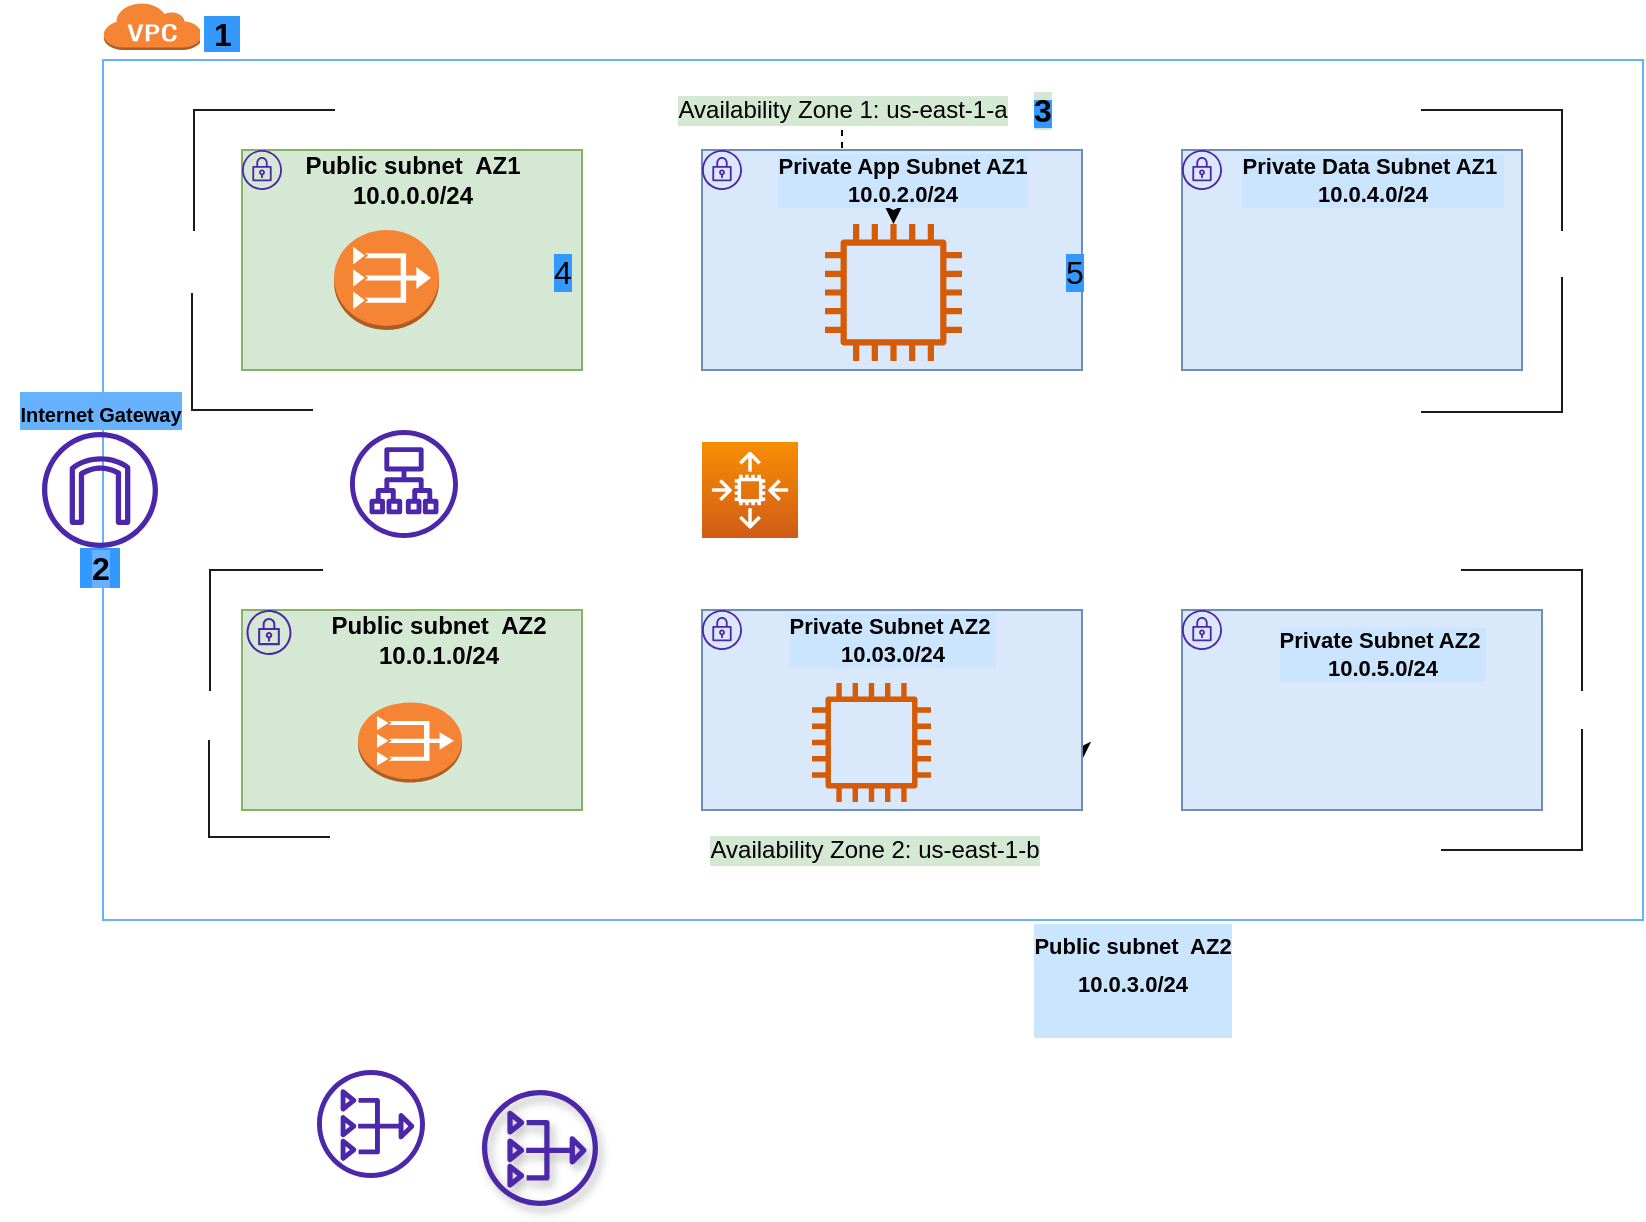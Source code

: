 <mxfile version="17.2.4" type="github">
  <diagram id="cOghUG_4-r9dNmQ5ab8V" name="Page-1">
    <mxGraphModel dx="1120" dy="1777" grid="1" gridSize="10" guides="1" tooltips="1" connect="1" arrows="1" fold="1" page="1" pageScale="1" pageWidth="850" pageHeight="1100" math="0" shadow="0">
      <root>
        <mxCell id="0" />
        <mxCell id="1" parent="0" />
        <mxCell id="YW9AKUPmVMG-buTFdsNI-2" value="" style="rounded=0;whiteSpace=wrap;html=1;fillColor=#FFFFFF;strokeColor=#66B2FF;shadow=0;glass=0;sketch=0;fontStyle=1;labelBackgroundColor=#A9C4EB;" vertex="1" parent="1">
          <mxGeometry x="70.5" y="25" width="770" height="430" as="geometry" />
        </mxCell>
        <mxCell id="YW9AKUPmVMG-buTFdsNI-3" value="" style="rounded=0;whiteSpace=wrap;html=1;fillColor=#d5e8d4;strokeColor=#82b366;" vertex="1" parent="1">
          <mxGeometry x="140" y="70" width="170" height="110" as="geometry" />
        </mxCell>
        <mxCell id="YW9AKUPmVMG-buTFdsNI-4" value="" style="rounded=0;whiteSpace=wrap;html=1;fillColor=#dae8fc;strokeColor=#6c8ebf;" vertex="1" parent="1">
          <mxGeometry x="370" y="70" width="190" height="110" as="geometry" />
        </mxCell>
        <mxCell id="YW9AKUPmVMG-buTFdsNI-5" value="" style="rounded=0;whiteSpace=wrap;html=1;fillColor=#dae8fc;strokeColor=#6c8ebf;" vertex="1" parent="1">
          <mxGeometry x="610" y="70" width="170" height="110" as="geometry" />
        </mxCell>
        <mxCell id="YW9AKUPmVMG-buTFdsNI-12" style="edgeStyle=orthogonalEdgeStyle;rounded=0;orthogonalLoop=1;jettySize=auto;html=1;exitX=1;exitY=0.5;exitDx=0;exitDy=0;entryX=1;entryY=0.75;entryDx=0;entryDy=0;" edge="1" parent="1" source="YW9AKUPmVMG-buTFdsNI-6" target="YW9AKUPmVMG-buTFdsNI-6">
          <mxGeometry relative="1" as="geometry">
            <Array as="points">
              <mxPoint x="510" y="310" />
              <mxPoint x="510" y="310" />
            </Array>
          </mxGeometry>
        </mxCell>
        <mxCell id="YW9AKUPmVMG-buTFdsNI-6" value="" style="rounded=0;whiteSpace=wrap;html=1;fillColor=#dae8fc;strokeColor=#6c8ebf;" vertex="1" parent="1">
          <mxGeometry x="370" y="300" width="190" height="100" as="geometry" />
        </mxCell>
        <mxCell id="YW9AKUPmVMG-buTFdsNI-7" value="" style="rounded=0;whiteSpace=wrap;html=1;fillColor=#d5e8d4;strokeColor=#82b366;" vertex="1" parent="1">
          <mxGeometry x="140" y="300" width="170" height="100" as="geometry" />
        </mxCell>
        <mxCell id="YW9AKUPmVMG-buTFdsNI-8" value="" style="rounded=0;whiteSpace=wrap;html=1;fillColor=#dae8fc;strokeColor=#6c8ebf;" vertex="1" parent="1">
          <mxGeometry x="610" y="300" width="180" height="100" as="geometry" />
        </mxCell>
        <mxCell id="YW9AKUPmVMG-buTFdsNI-11" value="" style="sketch=0;points=[[0,0,0],[0.25,0,0],[0.5,0,0],[0.75,0,0],[1,0,0],[0,1,0],[0.25,1,0],[0.5,1,0],[0.75,1,0],[1,1,0],[0,0.25,0],[0,0.5,0],[0,0.75,0],[1,0.25,0],[1,0.5,0],[1,0.75,0]];outlineConnect=0;fontColor=#232F3E;gradientColor=#F78E04;gradientDirection=north;fillColor=#D05C17;strokeColor=#ffffff;dashed=0;verticalLabelPosition=bottom;verticalAlign=top;align=center;html=1;fontSize=12;fontStyle=0;aspect=fixed;shape=mxgraph.aws4.resourceIcon;resIcon=mxgraph.aws4.auto_scaling2;" vertex="1" parent="1">
          <mxGeometry x="370" y="216" width="48" height="48" as="geometry" />
        </mxCell>
        <mxCell id="YW9AKUPmVMG-buTFdsNI-13" value="" style="sketch=0;outlineConnect=0;fontColor=#232F3E;gradientColor=none;fillColor=#4D27AA;strokeColor=none;dashed=0;verticalLabelPosition=bottom;verticalAlign=top;align=center;html=1;fontSize=12;fontStyle=0;aspect=fixed;pointerEvents=1;shape=mxgraph.aws4.internet_gateway;" vertex="1" parent="1">
          <mxGeometry x="40" y="211" width="58" height="58" as="geometry" />
        </mxCell>
        <mxCell id="YW9AKUPmVMG-buTFdsNI-14" value="" style="sketch=0;outlineConnect=0;fontColor=#232F3E;gradientColor=none;fillColor=#4D27AA;strokeColor=none;dashed=0;verticalLabelPosition=bottom;verticalAlign=top;align=center;html=1;fontSize=12;fontStyle=0;aspect=fixed;pointerEvents=1;shape=mxgraph.aws4.nat_gateway;" vertex="1" parent="1">
          <mxGeometry x="177.5" y="530" width="54" height="54" as="geometry" />
        </mxCell>
        <mxCell id="YW9AKUPmVMG-buTFdsNI-15" value="" style="sketch=0;outlineConnect=0;fontColor=#232F3E;gradientColor=none;fillColor=#4D27AA;strokeColor=none;dashed=0;verticalLabelPosition=bottom;verticalAlign=top;align=center;html=1;fontSize=12;fontStyle=0;aspect=fixed;pointerEvents=1;shape=mxgraph.aws4.nat_gateway;shadow=1;" vertex="1" parent="1">
          <mxGeometry x="260" y="540" width="58" height="58" as="geometry" />
        </mxCell>
        <mxCell id="YW9AKUPmVMG-buTFdsNI-16" value="" style="sketch=0;outlineConnect=0;fontColor=#232F3E;gradientColor=none;fillColor=#4D27AA;strokeColor=none;dashed=0;verticalLabelPosition=bottom;verticalAlign=top;align=center;html=1;fontSize=12;fontStyle=0;aspect=fixed;pointerEvents=1;shape=mxgraph.aws4.application_load_balancer;" vertex="1" parent="1">
          <mxGeometry x="194" y="210" width="54" height="54" as="geometry" />
        </mxCell>
        <mxCell id="YW9AKUPmVMG-buTFdsNI-17" style="edgeStyle=orthogonalEdgeStyle;rounded=0;orthogonalLoop=1;jettySize=auto;html=1;exitX=0;exitY=0;exitDx=0;exitDy=0;dashed=1;" edge="1" parent="1" source="YW9AKUPmVMG-buTFdsNI-2" target="YW9AKUPmVMG-buTFdsNI-2">
          <mxGeometry relative="1" as="geometry">
            <Array as="points">
              <mxPoint x="830" y="150" />
              <mxPoint x="830" y="150" />
            </Array>
          </mxGeometry>
        </mxCell>
        <mxCell id="YW9AKUPmVMG-buTFdsNI-21" value="" style="shape=partialRectangle;whiteSpace=wrap;html=1;bottom=0;right=0;fillColor=none;rounded=0;shadow=0;glass=0;sketch=0;strokeColor=#1A1A1A;" vertex="1" parent="1">
          <mxGeometry x="116" y="50" width="70" height="60" as="geometry" />
        </mxCell>
        <mxCell id="YW9AKUPmVMG-buTFdsNI-22" value="" style="shape=partialRectangle;whiteSpace=wrap;html=1;top=0;left=0;fillColor=none;rounded=0;shadow=0;glass=0;sketch=0;strokeColor=#1A1A1A;" vertex="1" parent="1">
          <mxGeometry x="730" y="134" width="70" height="67" as="geometry" />
        </mxCell>
        <mxCell id="YW9AKUPmVMG-buTFdsNI-23" value="" style="shape=partialRectangle;whiteSpace=wrap;html=1;top=0;left=0;fillColor=none;rounded=0;shadow=0;glass=0;sketch=0;strokeColor=#1A1A1A;rotation=0;" vertex="1" parent="1">
          <mxGeometry x="740" y="360" width="70" height="60" as="geometry" />
        </mxCell>
        <mxCell id="YW9AKUPmVMG-buTFdsNI-24" value="" style="shape=partialRectangle;whiteSpace=wrap;html=1;top=0;left=0;fillColor=none;rounded=0;shadow=0;glass=0;sketch=0;strokeColor=#1A1A1A;rotation=90;" vertex="1" parent="1">
          <mxGeometry x="116" y="141" width="58" height="60" as="geometry" />
        </mxCell>
        <mxCell id="YW9AKUPmVMG-buTFdsNI-28" value="" style="shape=partialRectangle;whiteSpace=wrap;html=1;bottom=0;right=0;fillColor=none;rounded=0;shadow=0;glass=0;sketch=0;strokeColor=#1A1A1A;rotation=90;" vertex="1" parent="1">
          <mxGeometry x="735" y="45" width="60" height="70" as="geometry" />
        </mxCell>
        <mxCell id="YW9AKUPmVMG-buTFdsNI-29" value="" style="shape=partialRectangle;whiteSpace=wrap;html=1;bottom=0;right=0;fillColor=none;rounded=0;shadow=0;glass=0;sketch=0;strokeColor=#1A1A1A;" vertex="1" parent="1">
          <mxGeometry x="124" y="280" width="56" height="60" as="geometry" />
        </mxCell>
        <mxCell id="YW9AKUPmVMG-buTFdsNI-30" value="" style="shape=partialRectangle;whiteSpace=wrap;html=1;top=0;left=0;fillColor=none;rounded=0;shadow=0;glass=0;sketch=0;strokeColor=#1A1A1A;rotation=-90;" vertex="1" parent="1">
          <mxGeometry x="750" y="280" width="60" height="60" as="geometry" />
        </mxCell>
        <mxCell id="YW9AKUPmVMG-buTFdsNI-31" value="" style="shape=partialRectangle;whiteSpace=wrap;html=1;bottom=0;right=0;fillColor=none;rounded=0;shadow=0;glass=0;sketch=0;strokeColor=#1A1A1A;rotation=-90;" vertex="1" parent="1">
          <mxGeometry x="129.5" y="359.5" width="48" height="60" as="geometry" />
        </mxCell>
        <mxCell id="YW9AKUPmVMG-buTFdsNI-32" value="" style="outlineConnect=0;dashed=0;verticalLabelPosition=bottom;verticalAlign=top;align=center;html=1;shape=mxgraph.aws3.vpc_nat_gateway;fillColor=#F58534;gradientColor=none;rounded=0;shadow=0;glass=0;sketch=0;strokeColor=#1A1A1A;" vertex="1" parent="1">
          <mxGeometry x="186" y="110" width="52.5" height="50" as="geometry" />
        </mxCell>
        <mxCell id="YW9AKUPmVMG-buTFdsNI-33" value="" style="outlineConnect=0;dashed=0;verticalLabelPosition=bottom;verticalAlign=top;align=center;html=1;shape=mxgraph.aws3.vpc_nat_gateway;fillColor=#F58534;gradientColor=none;rounded=0;shadow=0;glass=0;sketch=0;strokeColor=#1A1A1A;" vertex="1" parent="1">
          <mxGeometry x="198" y="346.25" width="52" height="40" as="geometry" />
        </mxCell>
        <mxCell id="YW9AKUPmVMG-buTFdsNI-34" value="" style="outlineConnect=0;dashed=0;verticalLabelPosition=bottom;verticalAlign=top;align=center;html=1;shape=mxgraph.aws3.virtual_private_cloud;fillColor=#F58534;gradientColor=none;rounded=0;shadow=0;glass=0;sketch=0;strokeColor=#1A1A1A;" vertex="1" parent="1">
          <mxGeometry x="70.5" y="-4" width="49.5" height="24" as="geometry" />
        </mxCell>
        <mxCell id="YW9AKUPmVMG-buTFdsNI-35" value="&lt;b&gt;&lt;font style=&quot;font-size: 16px&quot;&gt;1&lt;/font&gt;&lt;/b&gt;" style="text;html=1;resizable=0;autosize=1;align=center;verticalAlign=middle;points=[];fillColor=#3399FF;strokeColor=#FFFFFF;rounded=0;shadow=0;glass=0;sketch=0;strokeWidth=2;" vertex="1" parent="1">
          <mxGeometry x="120" y="2" width="20" height="20" as="geometry" />
        </mxCell>
        <mxCell id="YW9AKUPmVMG-buTFdsNI-36" value="2" style="text;html=1;resizable=0;autosize=1;align=center;verticalAlign=middle;points=[];fillColor=#3399FF;strokeColor=none;rounded=0;shadow=0;glass=0;labelBackgroundColor=#66B2FF;sketch=0;fontSize=16;fontColor=#000000;gradientColor=none;fontStyle=1" vertex="1" parent="1">
          <mxGeometry x="59" y="269" width="20" height="20" as="geometry" />
        </mxCell>
        <mxCell id="YW9AKUPmVMG-buTFdsNI-37" value="&lt;font style=&quot;font-size: 10px&quot;&gt;&lt;b&gt;Internet Gateway&lt;/b&gt;&lt;/font&gt;" style="text;html=1;resizable=0;autosize=1;align=center;verticalAlign=middle;points=[];fillColor=none;strokeColor=none;rounded=0;shadow=0;glass=0;labelBackgroundColor=#66B2FF;sketch=0;fontSize=16;fontColor=#000000;" vertex="1" parent="1">
          <mxGeometry x="19" y="185" width="100" height="30" as="geometry" />
        </mxCell>
        <mxCell id="YW9AKUPmVMG-buTFdsNI-38" value="" style="sketch=0;outlineConnect=0;fontColor=#232F3E;gradientColor=none;fillColor=#4D27AA;strokeColor=none;dashed=0;verticalLabelPosition=bottom;verticalAlign=top;align=center;html=1;fontSize=12;fontStyle=0;aspect=fixed;pointerEvents=1;shape=mxgraph.aws4.vpn_gateway;rounded=0;shadow=0;glass=0;labelBackgroundColor=#66B2FF;" vertex="1" parent="1">
          <mxGeometry x="140" y="70" width="20" height="20" as="geometry" />
        </mxCell>
        <mxCell id="YW9AKUPmVMG-buTFdsNI-39" value="" style="sketch=0;outlineConnect=0;fontColor=#232F3E;gradientColor=none;fillColor=#4D27AA;strokeColor=none;dashed=0;verticalLabelPosition=bottom;verticalAlign=top;align=center;html=1;fontSize=12;fontStyle=0;aspect=fixed;pointerEvents=1;shape=mxgraph.aws4.vpn_gateway;rounded=0;shadow=0;glass=0;labelBackgroundColor=#66B2FF;" vertex="1" parent="1">
          <mxGeometry x="370" y="70" width="20" height="20" as="geometry" />
        </mxCell>
        <mxCell id="YW9AKUPmVMG-buTFdsNI-41" value="" style="sketch=0;outlineConnect=0;fontColor=#232F3E;gradientColor=none;fillColor=#4D27AA;strokeColor=none;dashed=0;verticalLabelPosition=bottom;verticalAlign=top;align=center;html=1;fontSize=12;fontStyle=0;aspect=fixed;pointerEvents=1;shape=mxgraph.aws4.vpn_gateway;rounded=0;shadow=0;glass=0;labelBackgroundColor=#66B2FF;" vertex="1" parent="1">
          <mxGeometry x="142.25" y="300" width="22.5" height="22.5" as="geometry" />
        </mxCell>
        <mxCell id="YW9AKUPmVMG-buTFdsNI-42" value="" style="sketch=0;outlineConnect=0;fontColor=#232F3E;gradientColor=none;fillColor=#4D27AA;strokeColor=none;dashed=0;verticalLabelPosition=bottom;verticalAlign=top;align=center;html=1;fontSize=12;fontStyle=0;aspect=fixed;pointerEvents=1;shape=mxgraph.aws4.vpn_gateway;rounded=0;shadow=0;glass=0;labelBackgroundColor=#66B2FF;" vertex="1" parent="1">
          <mxGeometry x="370" y="300" width="20" height="20" as="geometry" />
        </mxCell>
        <mxCell id="YW9AKUPmVMG-buTFdsNI-43" value="" style="sketch=0;outlineConnect=0;fontColor=#232F3E;gradientColor=none;fillColor=#4D27AA;strokeColor=none;dashed=0;verticalLabelPosition=bottom;verticalAlign=top;align=center;html=1;fontSize=12;fontStyle=0;aspect=fixed;pointerEvents=1;shape=mxgraph.aws4.vpn_gateway;rounded=0;shadow=0;glass=0;labelBackgroundColor=#66B2FF;" vertex="1" parent="1">
          <mxGeometry x="610" y="70" width="20" height="20" as="geometry" />
        </mxCell>
        <mxCell id="YW9AKUPmVMG-buTFdsNI-44" value="" style="sketch=0;outlineConnect=0;fontColor=#232F3E;gradientColor=none;fillColor=#4D27AA;strokeColor=none;dashed=0;verticalLabelPosition=bottom;verticalAlign=top;align=center;html=1;fontSize=12;fontStyle=0;aspect=fixed;pointerEvents=1;shape=mxgraph.aws4.vpn_gateway;rounded=0;shadow=0;glass=0;labelBackgroundColor=#66B2FF;" vertex="1" parent="1">
          <mxGeometry x="610" y="300" width="20" height="20" as="geometry" />
        </mxCell>
        <mxCell id="YW9AKUPmVMG-buTFdsNI-45" value="&lt;b style=&quot;font-size: 12px&quot;&gt;Public subnet&amp;nbsp; AZ1&lt;br&gt;10.0.0.0/24&lt;/b&gt;" style="text;html=1;resizable=0;autosize=1;align=center;verticalAlign=middle;points=[];fillColor=none;strokeColor=none;rounded=0;shadow=0;glass=0;labelBackgroundColor=#D5E8D4;sketch=0;fontSize=10;fontColor=#000000;" vertex="1" parent="1">
          <mxGeometry x="165" y="70" width="120" height="30" as="geometry" />
        </mxCell>
        <mxCell id="YW9AKUPmVMG-buTFdsNI-62" value="" style="edgeStyle=orthogonalEdgeStyle;rounded=0;orthogonalLoop=1;jettySize=auto;html=1;dashed=1;fontSize=11;fontColor=#000000;" edge="1" parent="1" source="YW9AKUPmVMG-buTFdsNI-47" target="YW9AKUPmVMG-buTFdsNI-56">
          <mxGeometry relative="1" as="geometry" />
        </mxCell>
        <mxCell id="YW9AKUPmVMG-buTFdsNI-47" value="Availability Zone 1: us-east-1-a" style="text;html=1;resizable=0;autosize=1;align=center;verticalAlign=middle;points=[];fillColor=none;strokeColor=none;rounded=0;shadow=0;glass=0;labelBackgroundColor=#D5E8D4;sketch=0;fontSize=12;fontColor=#000000;" vertex="1" parent="1">
          <mxGeometry x="350" y="40" width="180" height="20" as="geometry" />
        </mxCell>
        <mxCell id="YW9AKUPmVMG-buTFdsNI-48" value="Availability Zone 2: us-east-1-b" style="text;html=1;resizable=0;autosize=1;align=center;verticalAlign=middle;points=[];fillColor=none;strokeColor=none;rounded=0;shadow=0;glass=0;labelBackgroundColor=#D5E8D4;sketch=0;fontSize=12;fontColor=#000000;" vertex="1" parent="1">
          <mxGeometry x="365.5" y="410" width="180" height="20" as="geometry" />
        </mxCell>
        <mxCell id="YW9AKUPmVMG-buTFdsNI-51" value="&lt;b&gt;Public subnet&amp;nbsp; AZ2&lt;br&gt;10.0.1.0/24&lt;/b&gt;" style="text;html=1;resizable=0;autosize=1;align=center;verticalAlign=middle;points=[];fillColor=none;strokeColor=none;rounded=0;shadow=0;glass=0;labelBackgroundColor=#D5E8D4;sketch=0;fontSize=12;fontColor=#000000;" vertex="1" parent="1">
          <mxGeometry x="177.5" y="300" width="120" height="30" as="geometry" />
        </mxCell>
        <mxCell id="YW9AKUPmVMG-buTFdsNI-52" value="&lt;span style=&quot;background-color: rgb(51 , 153 , 255)&quot;&gt;&lt;b&gt;&lt;font style=&quot;font-size: 16px&quot;&gt;3&lt;/font&gt;&lt;/b&gt;&lt;/span&gt;" style="text;html=1;resizable=0;autosize=1;align=center;verticalAlign=middle;points=[];fillColor=none;strokeColor=none;rounded=0;shadow=0;glass=0;labelBackgroundColor=#D5E8D4;sketch=0;fontSize=12;fontColor=#000000;" vertex="1" parent="1">
          <mxGeometry x="530" y="40" width="20" height="20" as="geometry" />
        </mxCell>
        <mxCell id="YW9AKUPmVMG-buTFdsNI-53" value="4" style="text;html=1;resizable=0;autosize=1;align=center;verticalAlign=middle;points=[];fillColor=none;strokeColor=none;rounded=0;shadow=0;glass=0;labelBackgroundColor=#3399FF;sketch=0;fontSize=16;fontColor=#000000;" vertex="1" parent="1">
          <mxGeometry x="290" y="121" width="20" height="20" as="geometry" />
        </mxCell>
        <mxCell id="YW9AKUPmVMG-buTFdsNI-54" value="5" style="text;html=1;resizable=0;autosize=1;align=center;verticalAlign=middle;points=[];fillColor=none;strokeColor=none;rounded=0;shadow=0;glass=0;labelBackgroundColor=#3399FF;sketch=0;fontSize=16;fontColor=#000000;" vertex="1" parent="1">
          <mxGeometry x="545.5" y="121" width="20" height="20" as="geometry" />
        </mxCell>
        <mxCell id="YW9AKUPmVMG-buTFdsNI-55" value="" style="sketch=0;outlineConnect=0;fontColor=#232F3E;gradientColor=none;fillColor=#D45B07;strokeColor=none;dashed=0;verticalLabelPosition=bottom;verticalAlign=top;align=center;html=1;fontSize=12;fontStyle=0;aspect=fixed;pointerEvents=1;shape=mxgraph.aws4.instance2;rounded=0;shadow=0;glass=0;labelBackgroundColor=#3399FF;" vertex="1" parent="1">
          <mxGeometry x="425" y="336.5" width="59.5" height="59.5" as="geometry" />
        </mxCell>
        <mxCell id="YW9AKUPmVMG-buTFdsNI-56" value="" style="sketch=0;outlineConnect=0;fontColor=#232F3E;gradientColor=none;fillColor=#D45B07;strokeColor=none;dashed=0;verticalLabelPosition=bottom;verticalAlign=top;align=center;html=1;fontSize=12;fontStyle=0;aspect=fixed;pointerEvents=1;shape=mxgraph.aws4.instance2;rounded=0;shadow=0;glass=0;labelBackgroundColor=#3399FF;" vertex="1" parent="1">
          <mxGeometry x="431.5" y="107" width="68.5" height="68.5" as="geometry" />
        </mxCell>
        <mxCell id="YW9AKUPmVMG-buTFdsNI-59" value="&lt;b&gt;&lt;font style=&quot;font-size: 11px&quot;&gt;Public subnet&amp;nbsp; AZ2&lt;br&gt;10.0.3.0/24&lt;br&gt;&lt;/font&gt;&lt;br&gt;&lt;/b&gt;" style="text;html=1;resizable=0;autosize=1;align=center;verticalAlign=middle;points=[];fillColor=none;strokeColor=none;rounded=0;shadow=0;glass=0;labelBackgroundColor=#CCE5FF;sketch=0;fontSize=16;fontColor=#000000;" vertex="1" parent="1">
          <mxGeometry x="530" y="450" width="110" height="70" as="geometry" />
        </mxCell>
        <mxCell id="YW9AKUPmVMG-buTFdsNI-61" value="&lt;b&gt;Private App Subnet AZ1&lt;br&gt;10.0.2.0/24&lt;/b&gt;" style="text;html=1;resizable=0;autosize=1;align=center;verticalAlign=middle;points=[];fillColor=none;strokeColor=none;rounded=0;shadow=0;glass=0;labelBackgroundColor=#CCE5FF;sketch=0;fontSize=11;fontColor=#000000;" vertex="1" parent="1">
          <mxGeometry x="400" y="70" width="140" height="30" as="geometry" />
        </mxCell>
        <mxCell id="YW9AKUPmVMG-buTFdsNI-63" value="&lt;b&gt;Private Subnet AZ2&amp;nbsp;&lt;br&gt;10.03.0/24&lt;/b&gt;" style="text;html=1;resizable=0;autosize=1;align=center;verticalAlign=middle;points=[];fillColor=none;strokeColor=none;rounded=0;shadow=0;glass=0;labelBackgroundColor=#CCE5FF;sketch=0;fontSize=11;fontColor=#000000;" vertex="1" parent="1">
          <mxGeometry x="405" y="300" width="120" height="30" as="geometry" />
        </mxCell>
        <mxCell id="YW9AKUPmVMG-buTFdsNI-64" value="&lt;b&gt;Private Data Subnet AZ1&amp;nbsp;&lt;br&gt;10.0.4.0/24&lt;/b&gt;" style="text;html=1;resizable=0;autosize=1;align=center;verticalAlign=middle;points=[];fillColor=none;strokeColor=none;rounded=0;shadow=0;glass=0;labelBackgroundColor=#CCE5FF;sketch=0;fontSize=11;fontColor=#000000;" vertex="1" parent="1">
          <mxGeometry x="630" y="70" width="150" height="30" as="geometry" />
        </mxCell>
        <mxCell id="YW9AKUPmVMG-buTFdsNI-65" value="&lt;b&gt;Private Subnet AZ2&amp;nbsp;&lt;br&gt;10.0.5.0/24&lt;/b&gt;" style="text;html=1;resizable=0;autosize=1;align=center;verticalAlign=middle;points=[];fillColor=none;strokeColor=none;rounded=0;shadow=0;glass=0;labelBackgroundColor=#CCE5FF;sketch=0;fontSize=11;fontColor=#000000;" vertex="1" parent="1">
          <mxGeometry x="650" y="306.5" width="120" height="30" as="geometry" />
        </mxCell>
      </root>
    </mxGraphModel>
  </diagram>
</mxfile>
